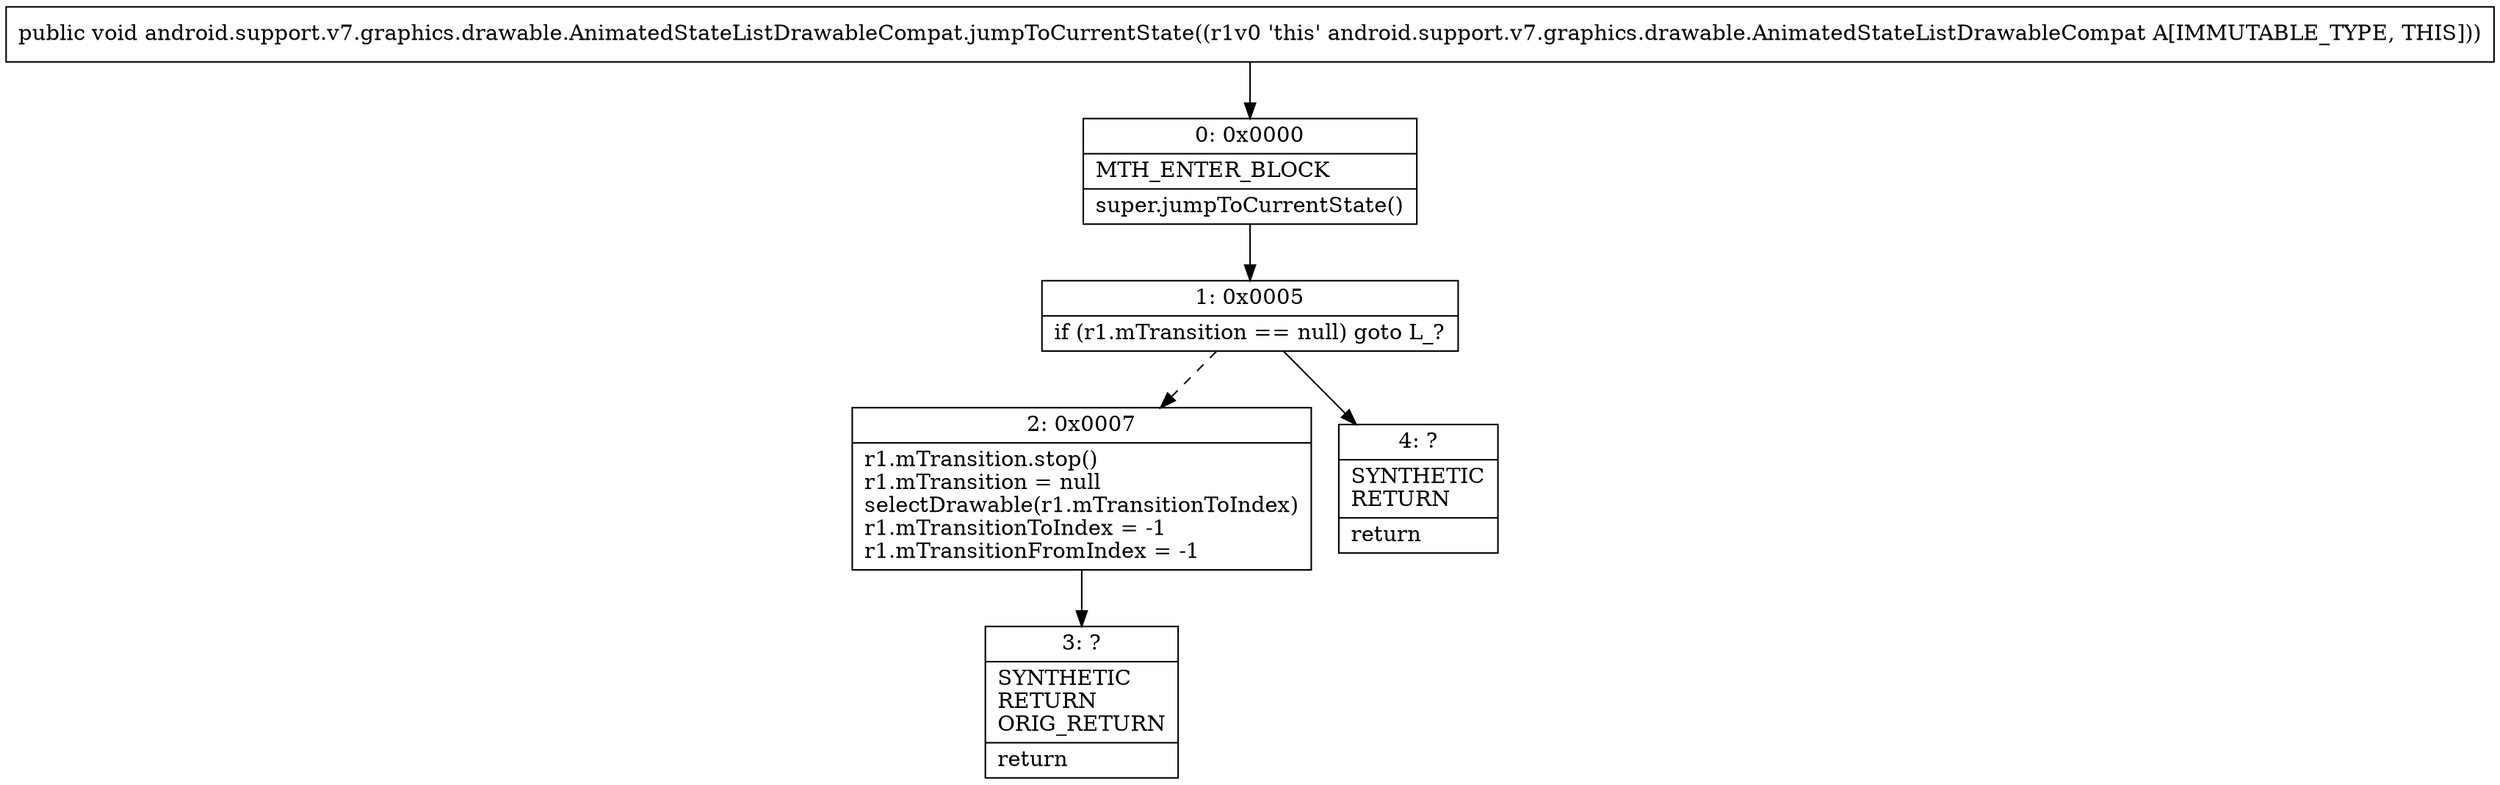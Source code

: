 digraph "CFG forandroid.support.v7.graphics.drawable.AnimatedStateListDrawableCompat.jumpToCurrentState()V" {
Node_0 [shape=record,label="{0\:\ 0x0000|MTH_ENTER_BLOCK\l|super.jumpToCurrentState()\l}"];
Node_1 [shape=record,label="{1\:\ 0x0005|if (r1.mTransition == null) goto L_?\l}"];
Node_2 [shape=record,label="{2\:\ 0x0007|r1.mTransition.stop()\lr1.mTransition = null\lselectDrawable(r1.mTransitionToIndex)\lr1.mTransitionToIndex = \-1\lr1.mTransitionFromIndex = \-1\l}"];
Node_3 [shape=record,label="{3\:\ ?|SYNTHETIC\lRETURN\lORIG_RETURN\l|return\l}"];
Node_4 [shape=record,label="{4\:\ ?|SYNTHETIC\lRETURN\l|return\l}"];
MethodNode[shape=record,label="{public void android.support.v7.graphics.drawable.AnimatedStateListDrawableCompat.jumpToCurrentState((r1v0 'this' android.support.v7.graphics.drawable.AnimatedStateListDrawableCompat A[IMMUTABLE_TYPE, THIS])) }"];
MethodNode -> Node_0;
Node_0 -> Node_1;
Node_1 -> Node_2[style=dashed];
Node_1 -> Node_4;
Node_2 -> Node_3;
}

